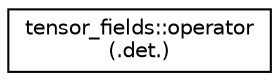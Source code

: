digraph "Graphical Class Hierarchy"
{
 // LATEX_PDF_SIZE
  edge [fontname="Helvetica",fontsize="10",labelfontname="Helvetica",labelfontsize="10"];
  node [fontname="Helvetica",fontsize="10",shape=record];
  rankdir="LR";
  Node0 [label="tensor_fields::operator\l(.det.)",height=0.2,width=0.4,color="black", fillcolor="white", style="filled",URL="$interfacetensor__fields_1_1operator_07_8det_8_08.html",tooltip=" "];
}
